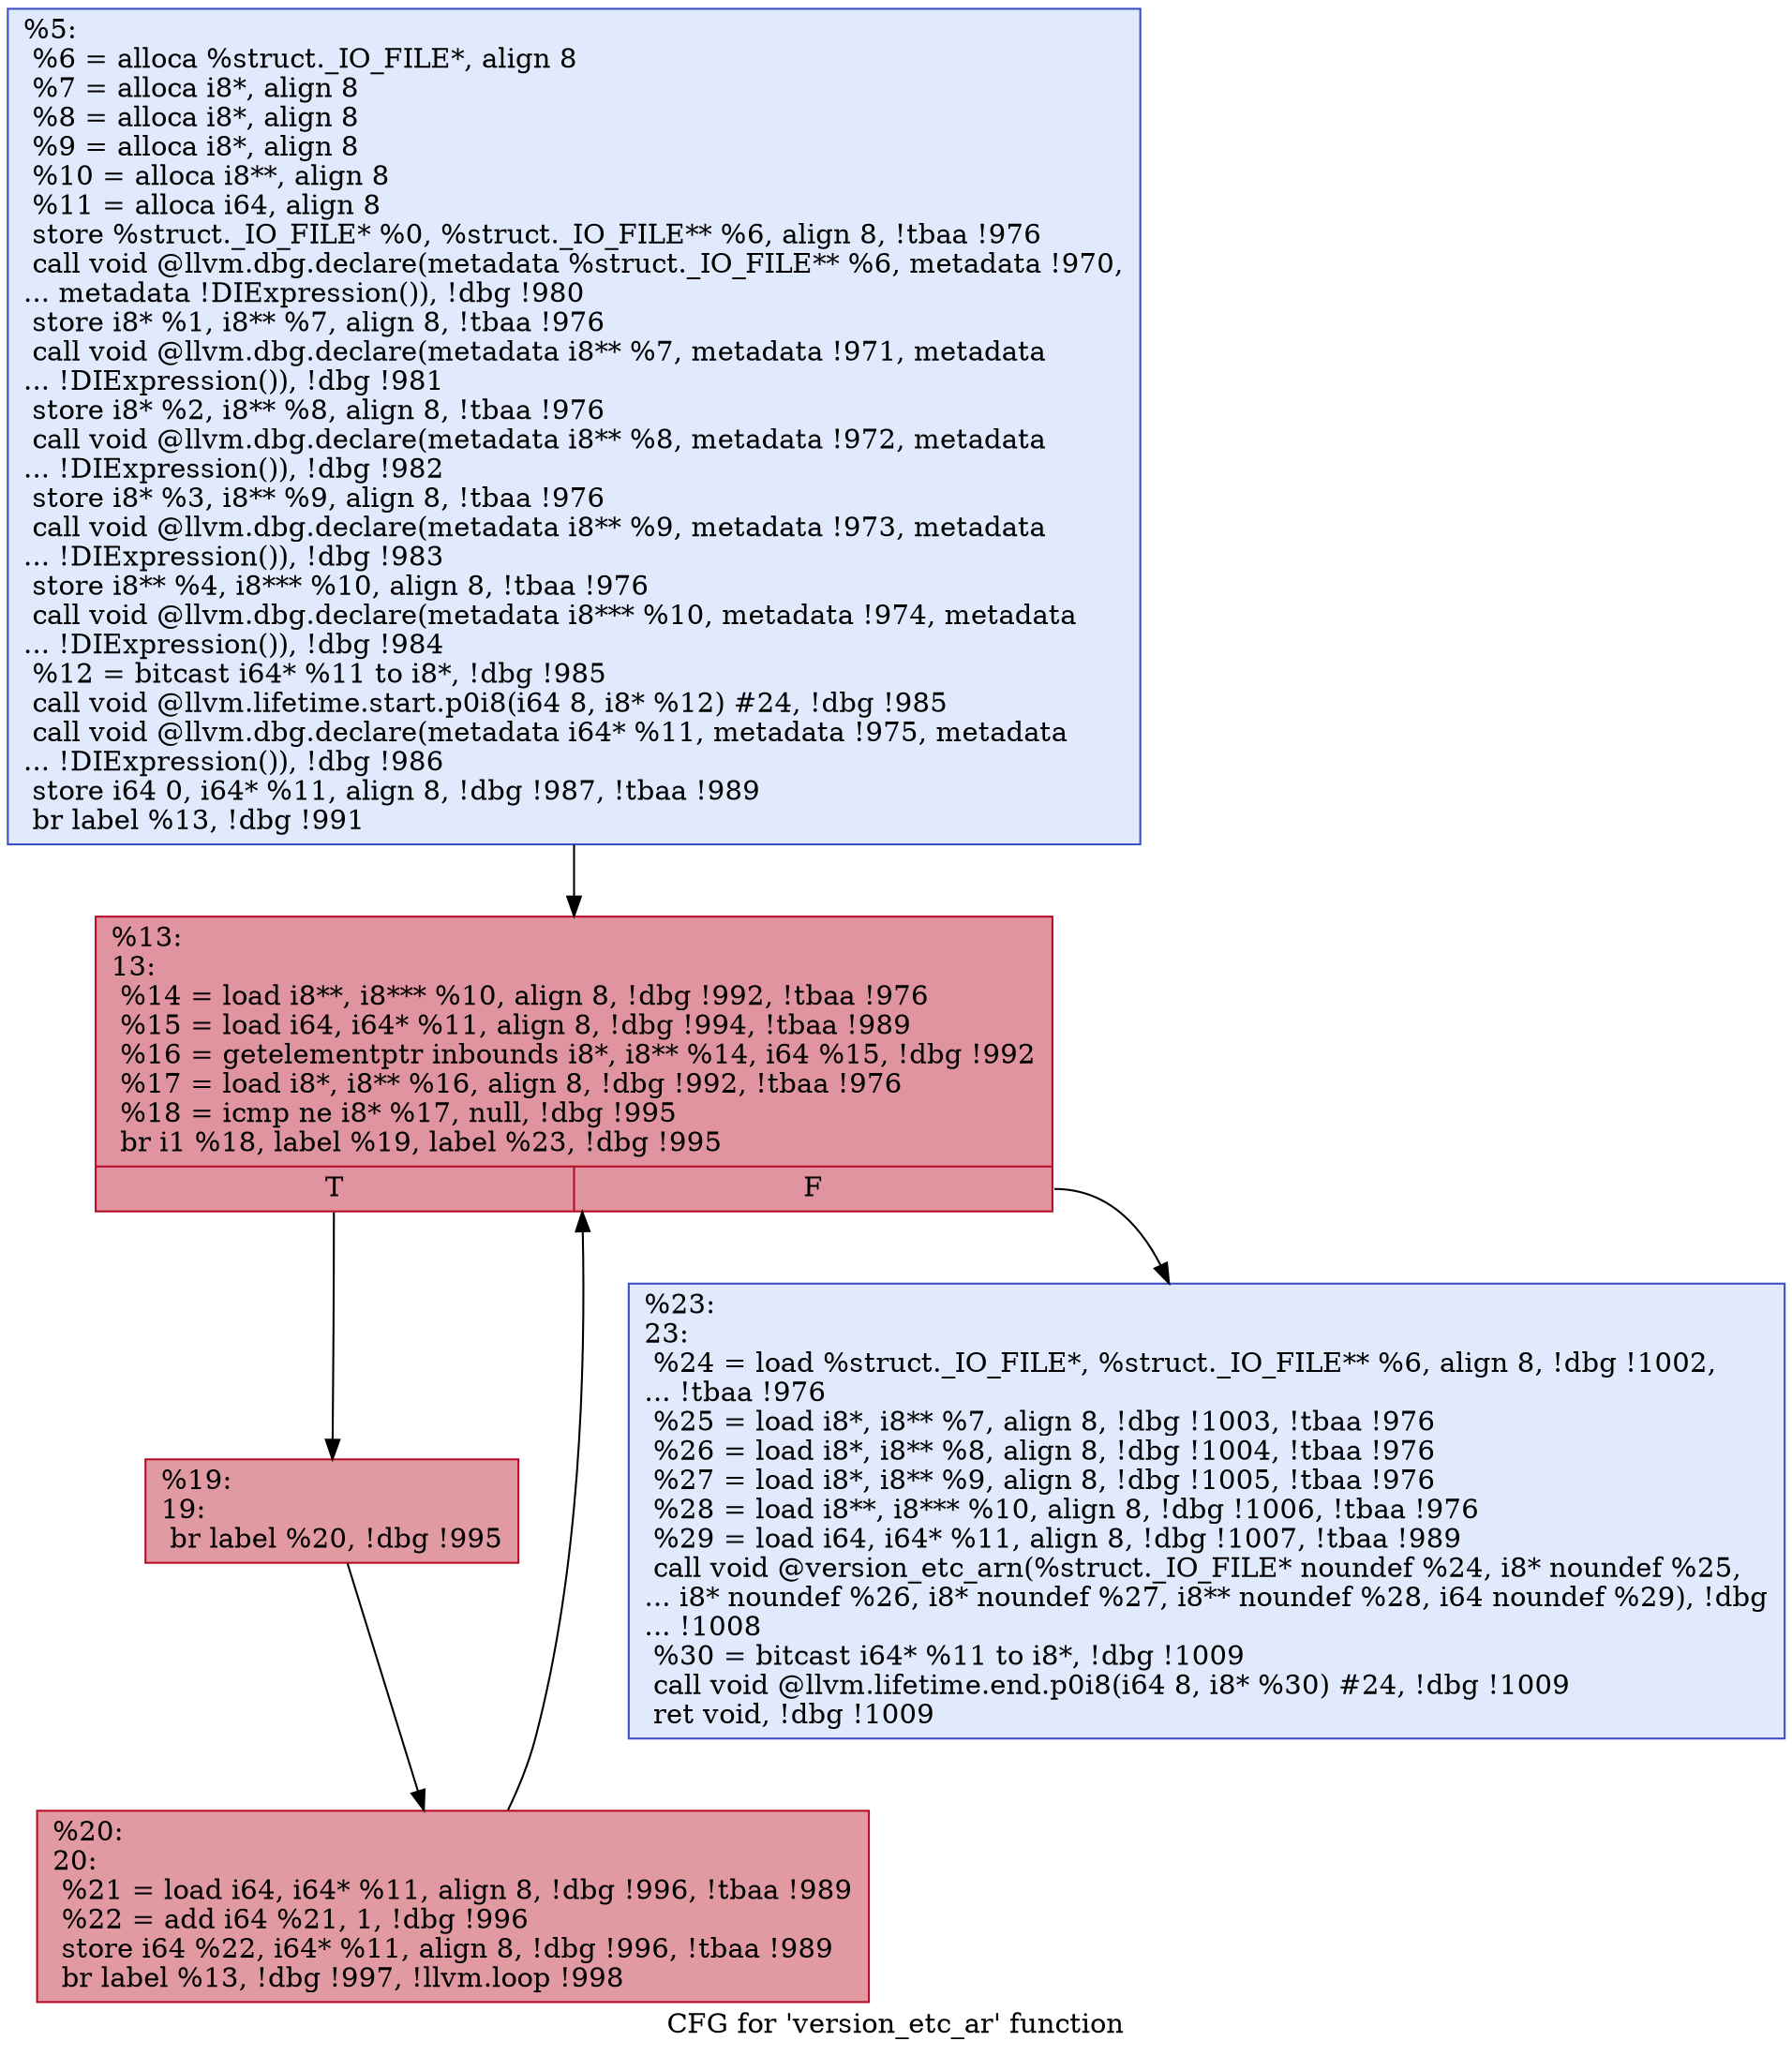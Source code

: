 digraph "CFG for 'version_etc_ar' function" {
	label="CFG for 'version_etc_ar' function";

	Node0xe175f0 [shape=record,color="#3d50c3ff", style=filled, fillcolor="#b9d0f970",label="{%5:\l  %6 = alloca %struct._IO_FILE*, align 8\l  %7 = alloca i8*, align 8\l  %8 = alloca i8*, align 8\l  %9 = alloca i8*, align 8\l  %10 = alloca i8**, align 8\l  %11 = alloca i64, align 8\l  store %struct._IO_FILE* %0, %struct._IO_FILE** %6, align 8, !tbaa !976\l  call void @llvm.dbg.declare(metadata %struct._IO_FILE** %6, metadata !970,\l... metadata !DIExpression()), !dbg !980\l  store i8* %1, i8** %7, align 8, !tbaa !976\l  call void @llvm.dbg.declare(metadata i8** %7, metadata !971, metadata\l... !DIExpression()), !dbg !981\l  store i8* %2, i8** %8, align 8, !tbaa !976\l  call void @llvm.dbg.declare(metadata i8** %8, metadata !972, metadata\l... !DIExpression()), !dbg !982\l  store i8* %3, i8** %9, align 8, !tbaa !976\l  call void @llvm.dbg.declare(metadata i8** %9, metadata !973, metadata\l... !DIExpression()), !dbg !983\l  store i8** %4, i8*** %10, align 8, !tbaa !976\l  call void @llvm.dbg.declare(metadata i8*** %10, metadata !974, metadata\l... !DIExpression()), !dbg !984\l  %12 = bitcast i64* %11 to i8*, !dbg !985\l  call void @llvm.lifetime.start.p0i8(i64 8, i8* %12) #24, !dbg !985\l  call void @llvm.dbg.declare(metadata i64* %11, metadata !975, metadata\l... !DIExpression()), !dbg !986\l  store i64 0, i64* %11, align 8, !dbg !987, !tbaa !989\l  br label %13, !dbg !991\l}"];
	Node0xe175f0 -> Node0xe17670;
	Node0xe17670 [shape=record,color="#b70d28ff", style=filled, fillcolor="#b70d2870",label="{%13:\l13:                                               \l  %14 = load i8**, i8*** %10, align 8, !dbg !992, !tbaa !976\l  %15 = load i64, i64* %11, align 8, !dbg !994, !tbaa !989\l  %16 = getelementptr inbounds i8*, i8** %14, i64 %15, !dbg !992\l  %17 = load i8*, i8** %16, align 8, !dbg !992, !tbaa !976\l  %18 = icmp ne i8* %17, null, !dbg !995\l  br i1 %18, label %19, label %23, !dbg !995\l|{<s0>T|<s1>F}}"];
	Node0xe17670:s0 -> Node0xe176c0;
	Node0xe17670:s1 -> Node0xe17760;
	Node0xe176c0 [shape=record,color="#b70d28ff", style=filled, fillcolor="#bb1b2c70",label="{%19:\l19:                                               \l  br label %20, !dbg !995\l}"];
	Node0xe176c0 -> Node0xe17710;
	Node0xe17710 [shape=record,color="#b70d28ff", style=filled, fillcolor="#bb1b2c70",label="{%20:\l20:                                               \l  %21 = load i64, i64* %11, align 8, !dbg !996, !tbaa !989\l  %22 = add i64 %21, 1, !dbg !996\l  store i64 %22, i64* %11, align 8, !dbg !996, !tbaa !989\l  br label %13, !dbg !997, !llvm.loop !998\l}"];
	Node0xe17710 -> Node0xe17670;
	Node0xe17760 [shape=record,color="#3d50c3ff", style=filled, fillcolor="#b9d0f970",label="{%23:\l23:                                               \l  %24 = load %struct._IO_FILE*, %struct._IO_FILE** %6, align 8, !dbg !1002,\l... !tbaa !976\l  %25 = load i8*, i8** %7, align 8, !dbg !1003, !tbaa !976\l  %26 = load i8*, i8** %8, align 8, !dbg !1004, !tbaa !976\l  %27 = load i8*, i8** %9, align 8, !dbg !1005, !tbaa !976\l  %28 = load i8**, i8*** %10, align 8, !dbg !1006, !tbaa !976\l  %29 = load i64, i64* %11, align 8, !dbg !1007, !tbaa !989\l  call void @version_etc_arn(%struct._IO_FILE* noundef %24, i8* noundef %25,\l... i8* noundef %26, i8* noundef %27, i8** noundef %28, i64 noundef %29), !dbg\l... !1008\l  %30 = bitcast i64* %11 to i8*, !dbg !1009\l  call void @llvm.lifetime.end.p0i8(i64 8, i8* %30) #24, !dbg !1009\l  ret void, !dbg !1009\l}"];
}
